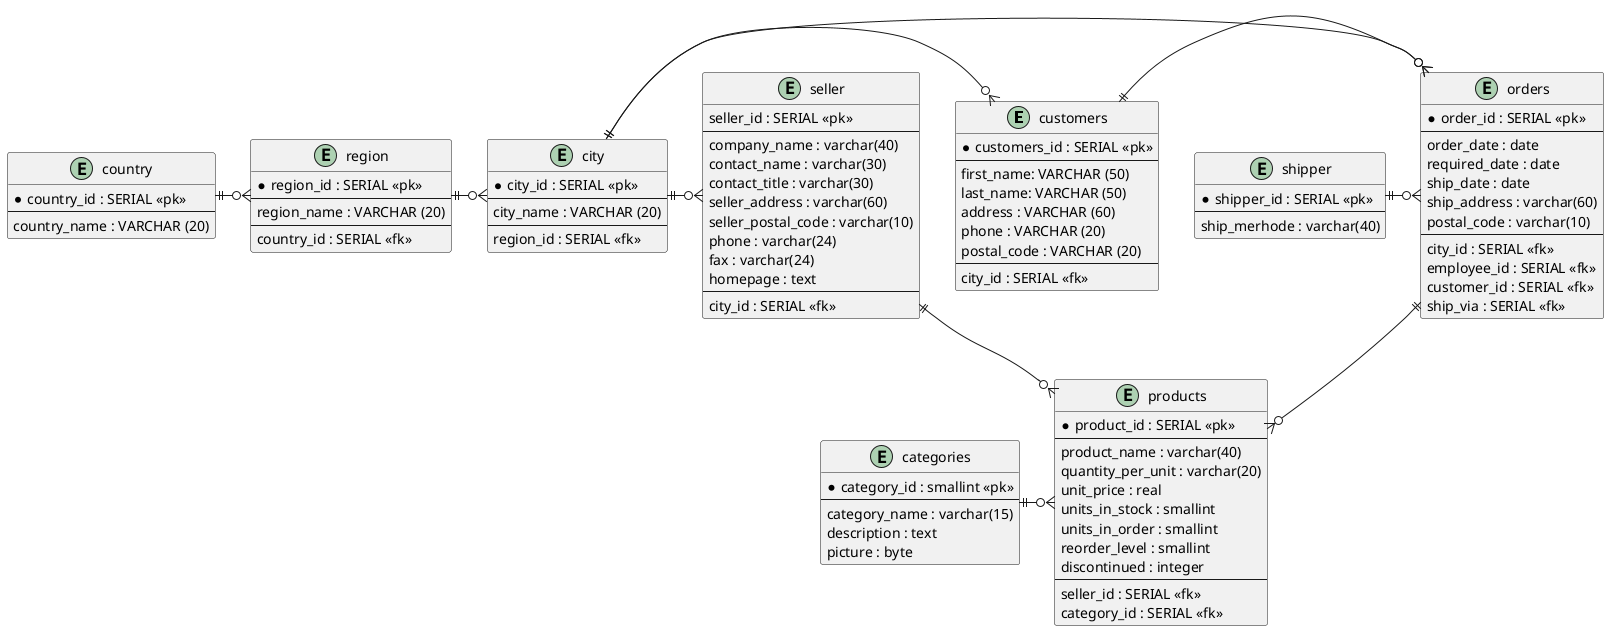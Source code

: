 @startuml toko_indomaret

entity customers {
    *customers_id : SERIAL <<pk>>
    --
    first_name: VARCHAR (50)
    last_name: VARCHAR (50)
    address : VARCHAR (60)
    phone : VARCHAR (20)
    postal_code : VARCHAR (20)
    --
    city_id : SERIAL <<fk>>
}

entity city {
    *city_id : SERIAL <<pk>>
    --
    city_name : VARCHAR (20)
    --
    region_id : SERIAL <<fk>>
}

entity region {
    *region_id : SERIAL <<pk>>
    --
    region_name : VARCHAR (20)
    --
    country_id : SERIAL <<fk>>
}

entity country {
    *country_id : SERIAL <<pk>>
    --
    country_name : VARCHAR (20)
}


entity products{
    *product_id : SERIAL <<pk>>
    --
    product_name : varchar(40)
    quantity_per_unit : varchar(20)
    unit_price : real
    units_in_stock : smallint
    units_in_order : smallint
    reorder_level : smallint
    discontinued : integer
    --
    seller_id : SERIAL <<fk>>
    category_id : SERIAL <<fk>>
}

entity orders{
    *order_id : SERIAL <<pk>>
    --
    order_date : date
    required_date : date
    ship_date : date
    ship_address : varchar(60)
    postal_code : varchar(10)
    --
    city_id : SERIAL <<fk>>
    employee_id : SERIAL <<fk>>
    customer_id : SERIAL <<fk>>
    ship_via : SERIAL <<fk>>
}

entity seller {
    seller_id : SERIAL <<pk>>
    --
    company_name : varchar(40)
    contact_name : varchar(30)
    contact_title : varchar(30)
    seller_address : varchar(60)
    seller_postal_code : varchar(10)
    phone : varchar(24)
    fax : varchar(24)
    homepage : text
    --
    city_id : SERIAL <<fk>>
}

entity categories{
  *category_id : smallint <<pk>>
  --
  category_name : varchar(15)
  description : text
  picture : byte
}
entity shipper {
    *shipper_id : SERIAL <<pk>>
    --
    ship_merhode : varchar(40)
}

categories ||-o{ products
seller ||--o{ products
customers ||-o{ orders
orders ||--o{ products
country ||-o{region
shipper ||-o{orders
region ||-o{city
city ||-o{customers
city ||-o{seller
city ||-o{orders


@enduml